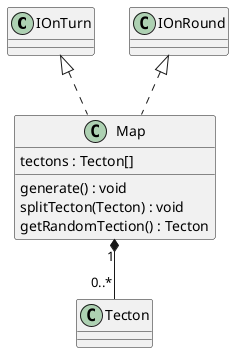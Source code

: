 @startuml map
IOnTurn <|.. Map 
IOnRound <|.. Map
Map "1" *-- "0..*" Tecton
class Map{
    tectons : Tecton[]
    generate() : void
    splitTecton(Tecton) : void
    getRandomTection() : Tecton
}
@enduml